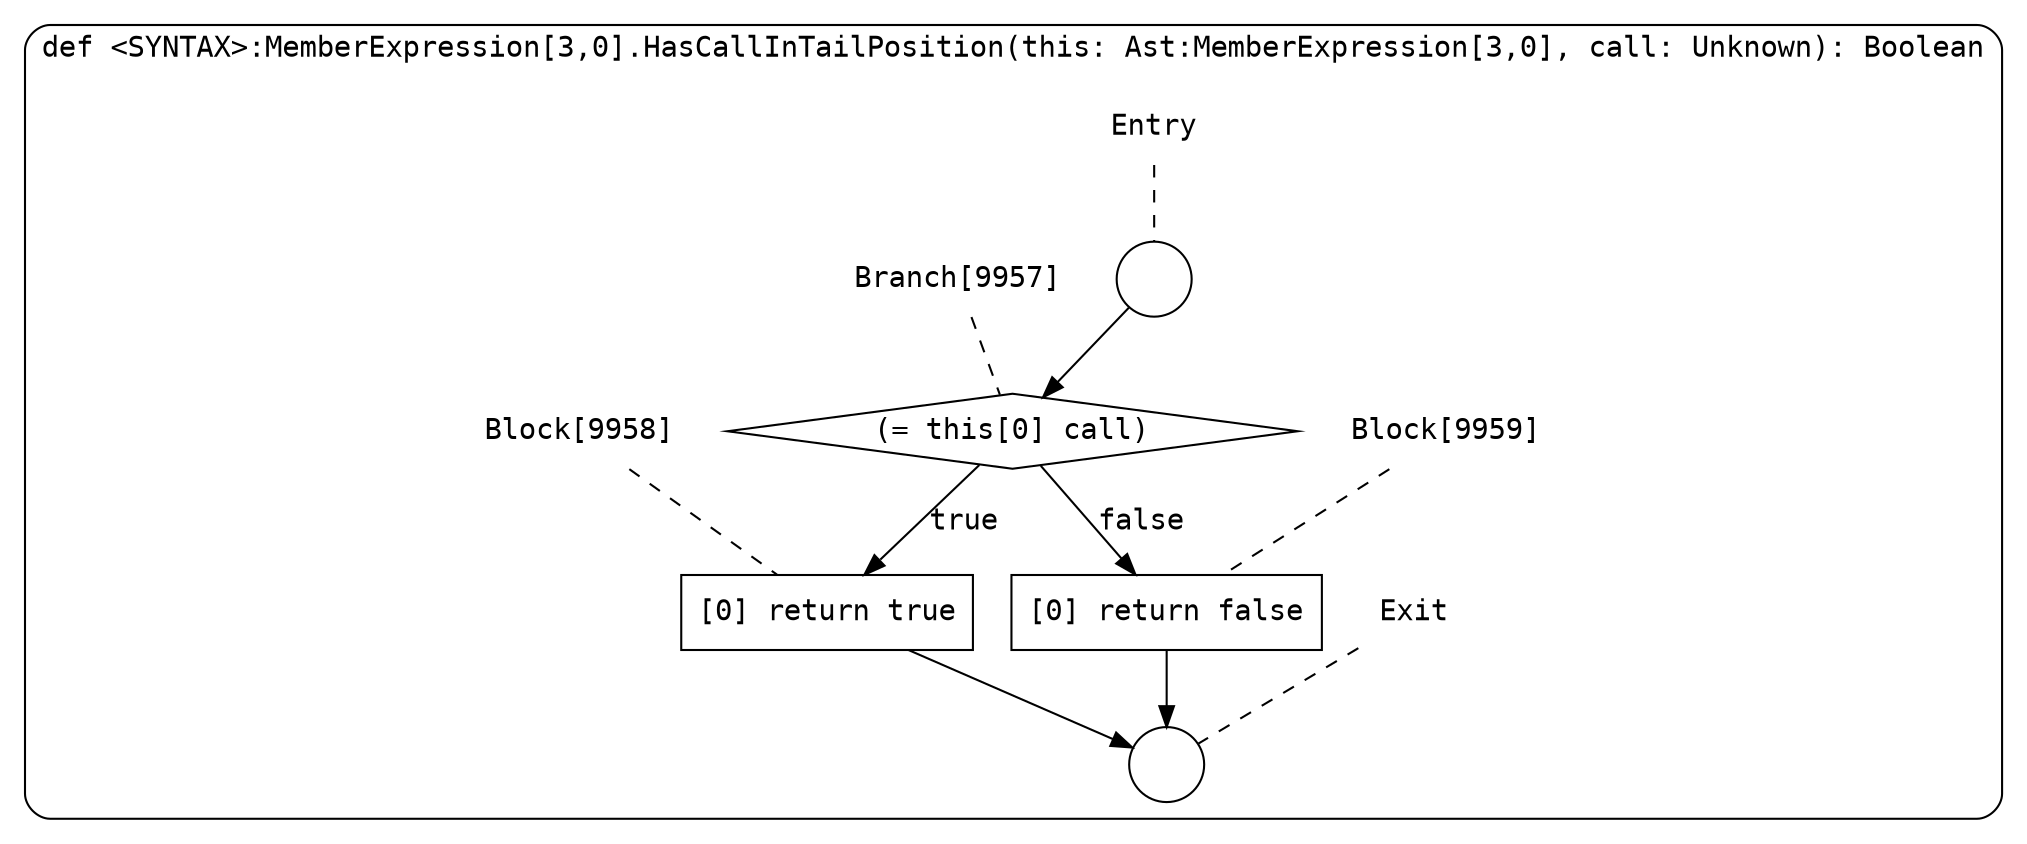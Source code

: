 digraph {
  graph [fontname = "Consolas"]
  node [fontname = "Consolas"]
  edge [fontname = "Consolas"]
  subgraph cluster1861 {
    label = "def <SYNTAX>:MemberExpression[3,0].HasCallInTailPosition(this: Ast:MemberExpression[3,0], call: Unknown): Boolean"
    style = rounded
    cluster1861_entry_name [shape=none, label=<<font color="black">Entry</font>>]
    cluster1861_entry_name -> cluster1861_entry [arrowhead=none, color="black", style=dashed]
    cluster1861_entry [shape=circle label=" " color="black" fillcolor="white" style=filled]
    cluster1861_entry -> node9957 [color="black"]
    cluster1861_exit_name [shape=none, label=<<font color="black">Exit</font>>]
    cluster1861_exit_name -> cluster1861_exit [arrowhead=none, color="black", style=dashed]
    cluster1861_exit [shape=circle label=" " color="black" fillcolor="white" style=filled]
    node9957_name [shape=none, label=<<font color="black">Branch[9957]</font>>]
    node9957_name -> node9957 [arrowhead=none, color="black", style=dashed]
    node9957 [shape=diamond, label=<<font color="black">(= this[0] call)</font>> color="black" fillcolor="white", style=filled]
    node9957 -> node9958 [label=<<font color="black">true</font>> color="black"]
    node9957 -> node9959 [label=<<font color="black">false</font>> color="black"]
    node9958_name [shape=none, label=<<font color="black">Block[9958]</font>>]
    node9958_name -> node9958 [arrowhead=none, color="black", style=dashed]
    node9958 [shape=box, label=<<font color="black">[0] return true<BR ALIGN="LEFT"/></font>> color="black" fillcolor="white", style=filled]
    node9958 -> cluster1861_exit [color="black"]
    node9959_name [shape=none, label=<<font color="black">Block[9959]</font>>]
    node9959_name -> node9959 [arrowhead=none, color="black", style=dashed]
    node9959 [shape=box, label=<<font color="black">[0] return false<BR ALIGN="LEFT"/></font>> color="black" fillcolor="white", style=filled]
    node9959 -> cluster1861_exit [color="black"]
  }
}